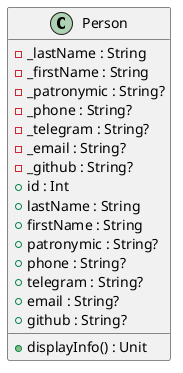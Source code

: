 @startuml
class Person {
  - _lastName : String
  - _firstName : String
  - _patronymic : String?
  - _phone : String?
  - _telegram : String?
  - _email : String?
  - _github : String?
  + id : Int
  + lastName : String
  + firstName : String
  + patronymic : String?
  + phone : String?
  + telegram : String?
  + email : String?
  + github : String?
  + displayInfo() : Unit
}
@enduml